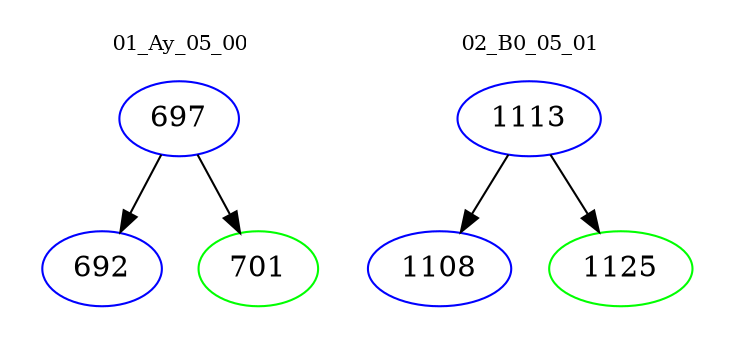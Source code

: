 digraph{
subgraph cluster_0 {
color = white
label = "01_Ay_05_00";
fontsize=10;
T0_697 [label="697", color="blue"]
T0_697 -> T0_692 [color="black"]
T0_692 [label="692", color="blue"]
T0_697 -> T0_701 [color="black"]
T0_701 [label="701", color="green"]
}
subgraph cluster_1 {
color = white
label = "02_B0_05_01";
fontsize=10;
T1_1113 [label="1113", color="blue"]
T1_1113 -> T1_1108 [color="black"]
T1_1108 [label="1108", color="blue"]
T1_1113 -> T1_1125 [color="black"]
T1_1125 [label="1125", color="green"]
}
}
